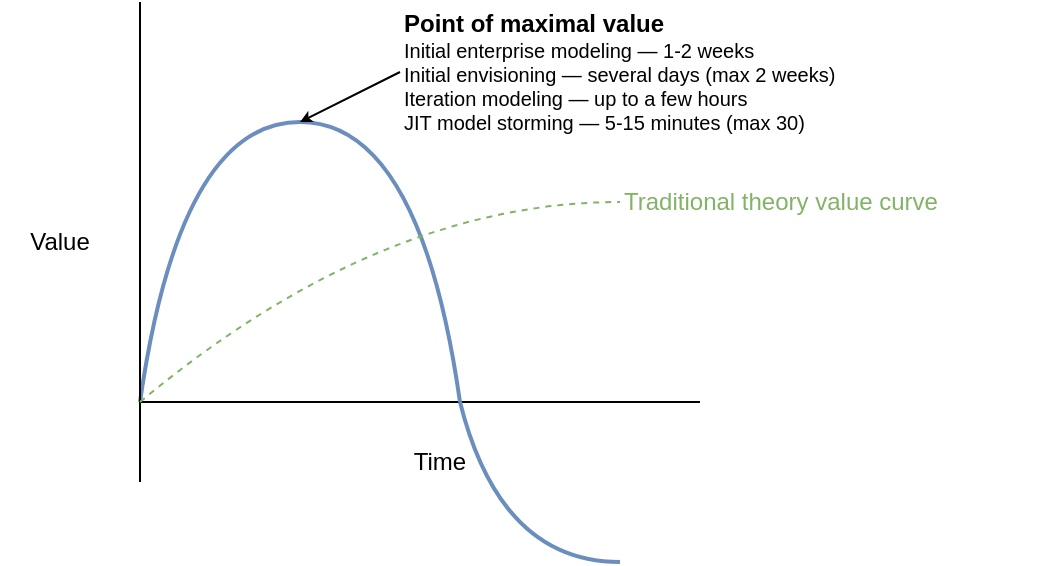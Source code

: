<mxfile>
    <diagram id="T9uuaTeBy4bPSP1g8a4x" name="Page-1">
        <mxGraphModel dx="748" dy="443" grid="1" gridSize="10" guides="1" tooltips="1" connect="1" arrows="1" fold="1" page="1" pageScale="1" pageWidth="827" pageHeight="1169" background="#FFFFFF" math="0" shadow="0">
            <root>
                <mxCell id="0"/>
                <mxCell id="1" parent="0"/>
                <mxCell id="160" value="" style="endArrow=none;html=1;curved=1;fillColor=#dae8fc;strokeColor=#6c8ebf;strokeWidth=2;" parent="1" edge="1">
                    <mxGeometry width="50" height="50" relative="1" as="geometry">
                        <mxPoint x="160" y="280" as="sourcePoint"/>
                        <mxPoint x="240" y="140" as="targetPoint"/>
                        <Array as="points">
                            <mxPoint x="180" y="140"/>
                        </Array>
                    </mxGeometry>
                </mxCell>
                <mxCell id="154" value="" style="endArrow=none;html=1;" parent="1" edge="1">
                    <mxGeometry width="50" height="50" relative="1" as="geometry">
                        <mxPoint x="160" y="320" as="sourcePoint"/>
                        <mxPoint x="160" y="80" as="targetPoint"/>
                    </mxGeometry>
                </mxCell>
                <mxCell id="155" value="" style="endArrow=none;html=1;" parent="1" edge="1">
                    <mxGeometry width="50" height="50" relative="1" as="geometry">
                        <mxPoint x="160" y="280" as="sourcePoint"/>
                        <mxPoint x="440" y="280" as="targetPoint"/>
                    </mxGeometry>
                </mxCell>
                <mxCell id="157" value="Value" style="rounded=0;whiteSpace=wrap;html=1;strokeColor=none;fillColor=none;" parent="1" vertex="1">
                    <mxGeometry x="90" y="80" width="60" height="240" as="geometry"/>
                </mxCell>
                <mxCell id="158" value="Time" style="rounded=0;whiteSpace=wrap;html=1;strokeColor=none;fillColor=none;" parent="1" vertex="1">
                    <mxGeometry x="170" y="290" width="280" height="40" as="geometry"/>
                </mxCell>
                <mxCell id="161" value="" style="endArrow=none;html=1;curved=1;fillColor=#dae8fc;strokeColor=#6c8ebf;strokeWidth=2;" parent="1" edge="1">
                    <mxGeometry width="50" height="50" relative="1" as="geometry">
                        <mxPoint x="320" y="280" as="sourcePoint"/>
                        <mxPoint x="240" y="140" as="targetPoint"/>
                        <Array as="points">
                            <mxPoint x="300" y="140"/>
                        </Array>
                    </mxGeometry>
                </mxCell>
                <mxCell id="162" value="" style="endArrow=none;html=1;curved=1;fillColor=#dae8fc;strokeColor=#6c8ebf;strokeWidth=2;" parent="1" edge="1">
                    <mxGeometry width="50" height="50" relative="1" as="geometry">
                        <mxPoint x="400" y="360" as="sourcePoint"/>
                        <mxPoint x="320" y="280" as="targetPoint"/>
                        <Array as="points">
                            <mxPoint x="340" y="360"/>
                        </Array>
                    </mxGeometry>
                </mxCell>
                <mxCell id="163" value="" style="endArrow=classic;html=1;strokeWidth=1;curved=1;endSize=3;startSize=3;exitX=0;exitY=0.5;exitDx=0;exitDy=0;" parent="1" source="164" edge="1">
                    <mxGeometry width="50" height="50" relative="1" as="geometry">
                        <mxPoint x="280" y="120" as="sourcePoint"/>
                        <mxPoint x="240" y="140" as="targetPoint"/>
                    </mxGeometry>
                </mxCell>
                <mxCell id="164" value="&lt;b&gt;Point of maximal value&lt;/b&gt;&lt;br&gt;&lt;div style=&quot;font-size: 10px;&quot;&gt;&lt;font style=&quot;font-size: 10px;&quot;&gt;Initial enterprise modeling — 1-2 weeks&lt;/font&gt;&lt;/div&gt;&lt;div style=&quot;font-size: 10px;&quot;&gt;&lt;font style=&quot;font-size: 10px;&quot;&gt;Initial envisioning — several days (max 2 weeks)&lt;/font&gt;&lt;/div&gt;&lt;div style=&quot;font-size: 10px;&quot;&gt;&lt;font style=&quot;font-size: 10px;&quot;&gt;Iteration modeling — up to a few hours&lt;/font&gt;&lt;/div&gt;&lt;div style=&quot;font-size: 10px;&quot;&gt;&lt;font style=&quot;font-size: 10px;&quot;&gt;JIT model storming — 5-15 minutes (max 30)&lt;/font&gt;&lt;/div&gt;" style="rounded=0;whiteSpace=wrap;html=1;strokeColor=none;fillColor=none;align=left;" parent="1" vertex="1">
                    <mxGeometry x="290" y="80" width="220" height="70" as="geometry"/>
                </mxCell>
                <mxCell id="169" value="" style="endArrow=none;html=1;dashed=1;curved=1;fillColor=#d5e8d4;strokeColor=#82b366;" edge="1" parent="1">
                    <mxGeometry width="50" height="50" relative="1" as="geometry">
                        <mxPoint x="160" y="280" as="sourcePoint"/>
                        <mxPoint x="400" y="180" as="targetPoint"/>
                        <Array as="points">
                            <mxPoint x="280" y="180"/>
                        </Array>
                    </mxGeometry>
                </mxCell>
                <mxCell id="170" value="Traditional theory value curve" style="rounded=0;whiteSpace=wrap;html=1;strokeColor=none;fillColor=none;align=left;fontColor=#82B366;" vertex="1" parent="1">
                    <mxGeometry x="400" y="170" width="220" height="20" as="geometry"/>
                </mxCell>
            </root>
        </mxGraphModel>
    </diagram>
</mxfile>